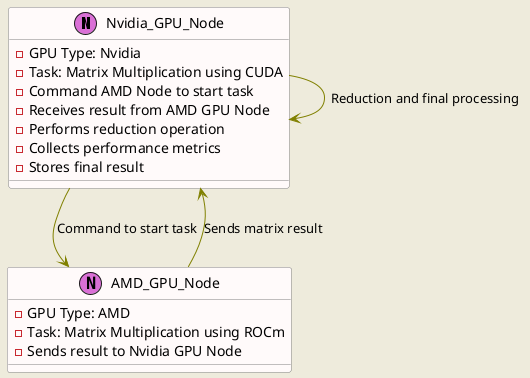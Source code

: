 @startuml hetero
!define Node(x) class x << (N,orchid) >>

skinparam backgroundColor #EEEBDC
skinparam class {
    BackgroundColor Snow
    ArrowColor Olive
    BorderColor Gray
}

Node(Nvidia_GPU_Node)
Node(AMD_GPU_Node)

Nvidia_GPU_Node : - GPU Type: Nvidia
Nvidia_GPU_Node : - Task: Matrix Multiplication using CUDA
Nvidia_GPU_Node : - Command AMD Node to start task
Nvidia_GPU_Node : - Receives result from AMD GPU Node
Nvidia_GPU_Node : - Performs reduction operation
Nvidia_GPU_Node : - Collects performance metrics
Nvidia_GPU_Node : - Stores final result

AMD_GPU_Node : - GPU Type: AMD
AMD_GPU_Node : - Task: Matrix Multiplication using ROCm
AMD_GPU_Node : - Sends result to Nvidia GPU Node

Nvidia_GPU_Node --> AMD_GPU_Node : Command to start task
AMD_GPU_Node --> Nvidia_GPU_Node : Sends matrix result
Nvidia_GPU_Node --> Nvidia_GPU_Node : Reduction and final processing

@enduml
